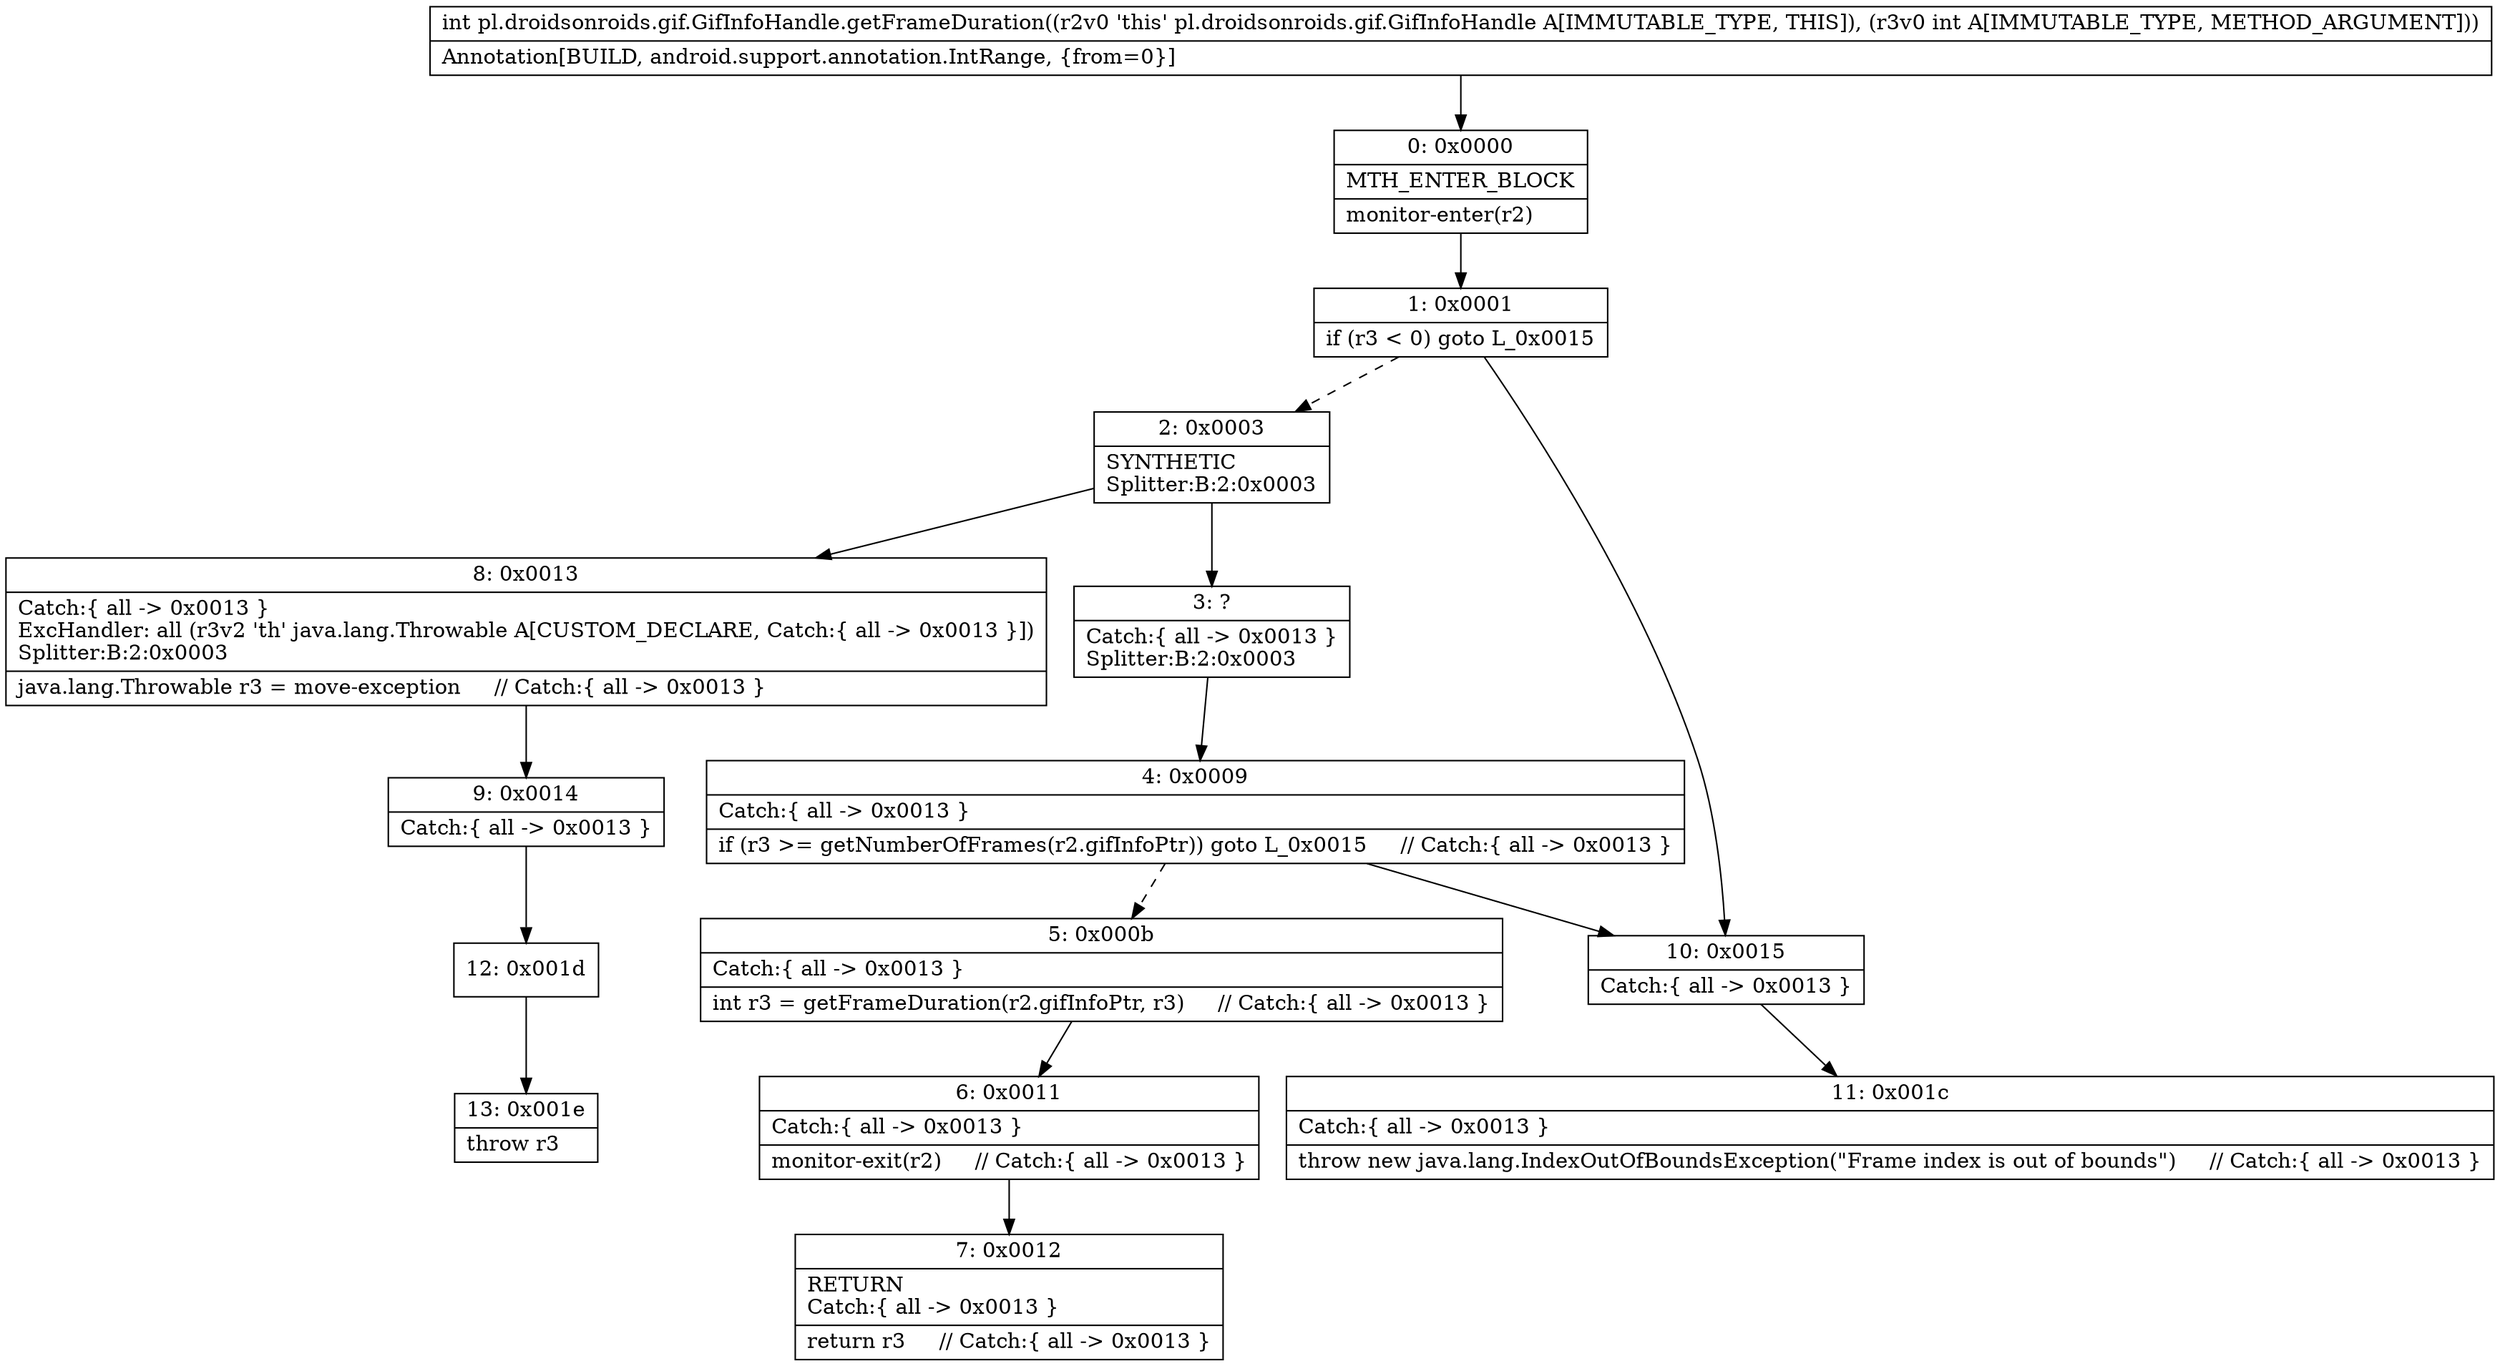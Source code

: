 digraph "CFG forpl.droidsonroids.gif.GifInfoHandle.getFrameDuration(I)I" {
Node_0 [shape=record,label="{0\:\ 0x0000|MTH_ENTER_BLOCK\l|monitor\-enter(r2)\l}"];
Node_1 [shape=record,label="{1\:\ 0x0001|if (r3 \< 0) goto L_0x0015\l}"];
Node_2 [shape=record,label="{2\:\ 0x0003|SYNTHETIC\lSplitter:B:2:0x0003\l}"];
Node_3 [shape=record,label="{3\:\ ?|Catch:\{ all \-\> 0x0013 \}\lSplitter:B:2:0x0003\l}"];
Node_4 [shape=record,label="{4\:\ 0x0009|Catch:\{ all \-\> 0x0013 \}\l|if (r3 \>= getNumberOfFrames(r2.gifInfoPtr)) goto L_0x0015     \/\/ Catch:\{ all \-\> 0x0013 \}\l}"];
Node_5 [shape=record,label="{5\:\ 0x000b|Catch:\{ all \-\> 0x0013 \}\l|int r3 = getFrameDuration(r2.gifInfoPtr, r3)     \/\/ Catch:\{ all \-\> 0x0013 \}\l}"];
Node_6 [shape=record,label="{6\:\ 0x0011|Catch:\{ all \-\> 0x0013 \}\l|monitor\-exit(r2)     \/\/ Catch:\{ all \-\> 0x0013 \}\l}"];
Node_7 [shape=record,label="{7\:\ 0x0012|RETURN\lCatch:\{ all \-\> 0x0013 \}\l|return r3     \/\/ Catch:\{ all \-\> 0x0013 \}\l}"];
Node_8 [shape=record,label="{8\:\ 0x0013|Catch:\{ all \-\> 0x0013 \}\lExcHandler: all (r3v2 'th' java.lang.Throwable A[CUSTOM_DECLARE, Catch:\{ all \-\> 0x0013 \}])\lSplitter:B:2:0x0003\l|java.lang.Throwable r3 = move\-exception     \/\/ Catch:\{ all \-\> 0x0013 \}\l}"];
Node_9 [shape=record,label="{9\:\ 0x0014|Catch:\{ all \-\> 0x0013 \}\l}"];
Node_10 [shape=record,label="{10\:\ 0x0015|Catch:\{ all \-\> 0x0013 \}\l}"];
Node_11 [shape=record,label="{11\:\ 0x001c|Catch:\{ all \-\> 0x0013 \}\l|throw new java.lang.IndexOutOfBoundsException(\"Frame index is out of bounds\")     \/\/ Catch:\{ all \-\> 0x0013 \}\l}"];
Node_12 [shape=record,label="{12\:\ 0x001d}"];
Node_13 [shape=record,label="{13\:\ 0x001e|throw r3\l}"];
MethodNode[shape=record,label="{int pl.droidsonroids.gif.GifInfoHandle.getFrameDuration((r2v0 'this' pl.droidsonroids.gif.GifInfoHandle A[IMMUTABLE_TYPE, THIS]), (r3v0 int A[IMMUTABLE_TYPE, METHOD_ARGUMENT]))  | Annotation[BUILD, android.support.annotation.IntRange, \{from=0\}]\l}"];
MethodNode -> Node_0;
Node_0 -> Node_1;
Node_1 -> Node_2[style=dashed];
Node_1 -> Node_10;
Node_2 -> Node_3;
Node_2 -> Node_8;
Node_3 -> Node_4;
Node_4 -> Node_5[style=dashed];
Node_4 -> Node_10;
Node_5 -> Node_6;
Node_6 -> Node_7;
Node_8 -> Node_9;
Node_9 -> Node_12;
Node_10 -> Node_11;
Node_12 -> Node_13;
}

